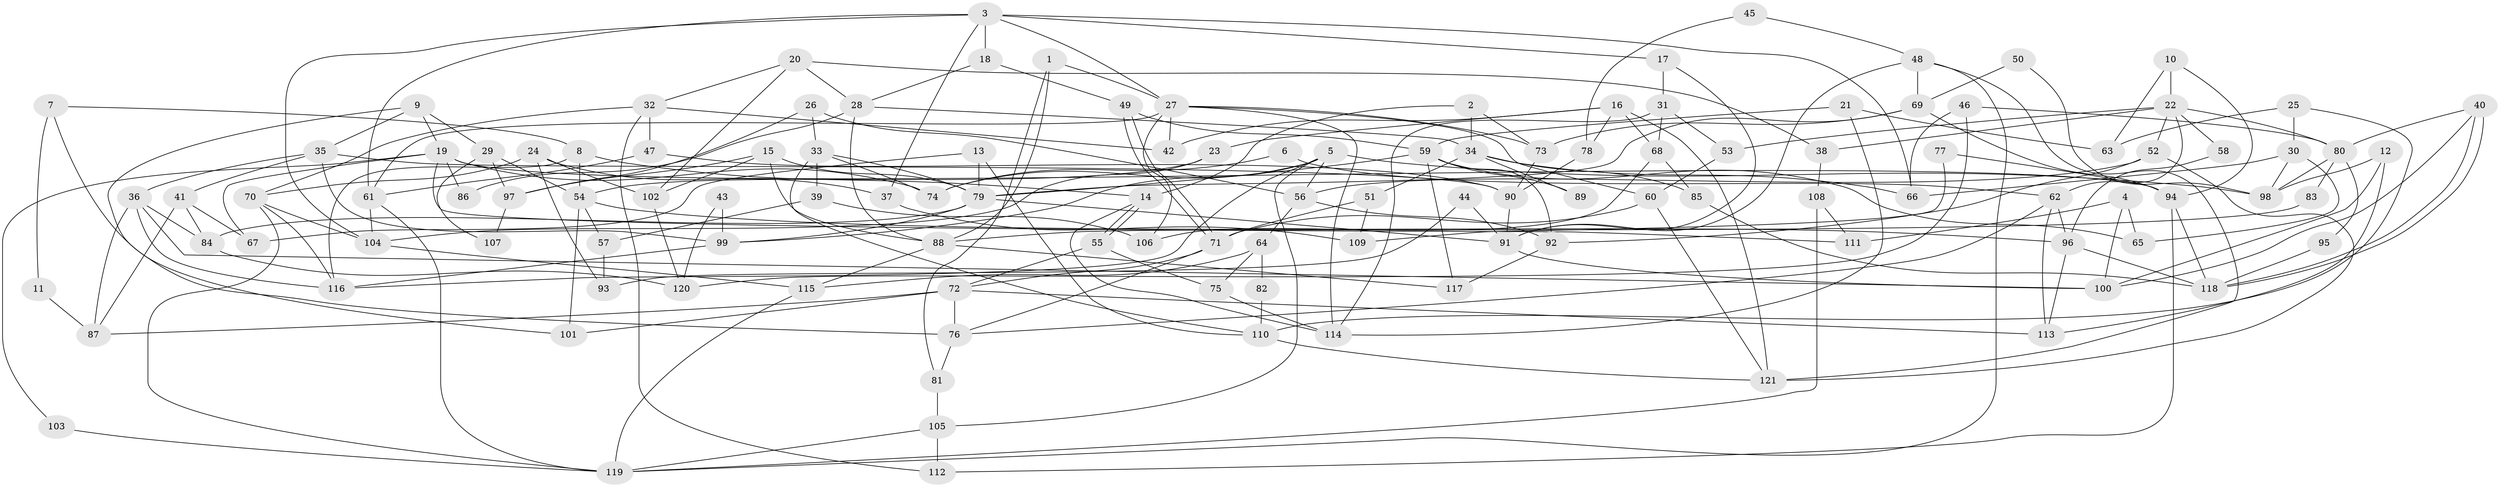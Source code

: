 // Generated by graph-tools (version 1.1) at 2025/50/03/09/25 03:50:11]
// undirected, 121 vertices, 242 edges
graph export_dot {
graph [start="1"]
  node [color=gray90,style=filled];
  1;
  2;
  3;
  4;
  5;
  6;
  7;
  8;
  9;
  10;
  11;
  12;
  13;
  14;
  15;
  16;
  17;
  18;
  19;
  20;
  21;
  22;
  23;
  24;
  25;
  26;
  27;
  28;
  29;
  30;
  31;
  32;
  33;
  34;
  35;
  36;
  37;
  38;
  39;
  40;
  41;
  42;
  43;
  44;
  45;
  46;
  47;
  48;
  49;
  50;
  51;
  52;
  53;
  54;
  55;
  56;
  57;
  58;
  59;
  60;
  61;
  62;
  63;
  64;
  65;
  66;
  67;
  68;
  69;
  70;
  71;
  72;
  73;
  74;
  75;
  76;
  77;
  78;
  79;
  80;
  81;
  82;
  83;
  84;
  85;
  86;
  87;
  88;
  89;
  90;
  91;
  92;
  93;
  94;
  95;
  96;
  97;
  98;
  99;
  100;
  101;
  102;
  103;
  104;
  105;
  106;
  107;
  108;
  109;
  110;
  111;
  112;
  113;
  114;
  115;
  116;
  117;
  118;
  119;
  120;
  121;
  1 -- 88;
  1 -- 27;
  1 -- 81;
  2 -- 14;
  2 -- 73;
  2 -- 34;
  3 -- 104;
  3 -- 27;
  3 -- 17;
  3 -- 18;
  3 -- 37;
  3 -- 61;
  3 -- 66;
  4 -- 65;
  4 -- 100;
  4 -- 111;
  5 -- 99;
  5 -- 105;
  5 -- 56;
  5 -- 74;
  5 -- 98;
  5 -- 116;
  6 -- 62;
  6 -- 74;
  7 -- 8;
  7 -- 76;
  7 -- 11;
  8 -- 116;
  8 -- 54;
  8 -- 14;
  9 -- 101;
  9 -- 35;
  9 -- 19;
  9 -- 29;
  10 -- 94;
  10 -- 22;
  10 -- 63;
  11 -- 87;
  12 -- 100;
  12 -- 113;
  12 -- 98;
  13 -- 79;
  13 -- 110;
  13 -- 67;
  14 -- 55;
  14 -- 55;
  14 -- 114;
  15 -- 79;
  15 -- 88;
  15 -- 97;
  15 -- 102;
  16 -- 42;
  16 -- 68;
  16 -- 23;
  16 -- 78;
  16 -- 121;
  17 -- 91;
  17 -- 31;
  18 -- 49;
  18 -- 28;
  19 -- 67;
  19 -- 74;
  19 -- 86;
  19 -- 94;
  19 -- 103;
  19 -- 111;
  20 -- 32;
  20 -- 102;
  20 -- 28;
  20 -- 38;
  21 -- 114;
  21 -- 59;
  21 -- 63;
  22 -- 62;
  22 -- 52;
  22 -- 38;
  22 -- 53;
  22 -- 58;
  22 -- 80;
  23 -- 104;
  23 -- 54;
  24 -- 70;
  24 -- 102;
  24 -- 37;
  24 -- 93;
  25 -- 63;
  25 -- 30;
  25 -- 110;
  26 -- 56;
  26 -- 97;
  26 -- 33;
  27 -- 114;
  27 -- 61;
  27 -- 42;
  27 -- 60;
  27 -- 73;
  27 -- 106;
  28 -- 34;
  28 -- 86;
  28 -- 88;
  29 -- 54;
  29 -- 97;
  29 -- 107;
  30 -- 66;
  30 -- 98;
  30 -- 65;
  31 -- 53;
  31 -- 68;
  31 -- 114;
  32 -- 47;
  32 -- 112;
  32 -- 42;
  32 -- 70;
  33 -- 74;
  33 -- 39;
  33 -- 79;
  33 -- 110;
  34 -- 51;
  34 -- 66;
  34 -- 85;
  34 -- 89;
  35 -- 99;
  35 -- 36;
  35 -- 41;
  35 -- 90;
  36 -- 84;
  36 -- 116;
  36 -- 87;
  36 -- 100;
  37 -- 109;
  38 -- 108;
  39 -- 106;
  39 -- 57;
  40 -- 80;
  40 -- 118;
  40 -- 118;
  40 -- 100;
  41 -- 87;
  41 -- 67;
  41 -- 84;
  43 -- 99;
  43 -- 120;
  44 -- 91;
  44 -- 93;
  45 -- 78;
  45 -- 48;
  46 -- 80;
  46 -- 66;
  46 -- 120;
  47 -- 61;
  47 -- 90;
  48 -- 121;
  48 -- 91;
  48 -- 69;
  48 -- 119;
  49 -- 59;
  49 -- 71;
  49 -- 71;
  50 -- 98;
  50 -- 69;
  51 -- 71;
  51 -- 109;
  52 -- 121;
  52 -- 56;
  52 -- 92;
  53 -- 60;
  54 -- 96;
  54 -- 57;
  54 -- 101;
  55 -- 75;
  55 -- 72;
  56 -- 92;
  56 -- 64;
  57 -- 93;
  58 -- 96;
  59 -- 117;
  59 -- 79;
  59 -- 65;
  59 -- 89;
  59 -- 92;
  60 -- 121;
  60 -- 71;
  61 -- 119;
  61 -- 104;
  62 -- 113;
  62 -- 76;
  62 -- 96;
  64 -- 115;
  64 -- 75;
  64 -- 82;
  68 -- 85;
  68 -- 106;
  69 -- 73;
  69 -- 79;
  69 -- 94;
  70 -- 119;
  70 -- 104;
  70 -- 116;
  71 -- 72;
  71 -- 76;
  72 -- 76;
  72 -- 87;
  72 -- 101;
  72 -- 113;
  73 -- 90;
  75 -- 114;
  76 -- 81;
  77 -- 109;
  77 -- 94;
  78 -- 90;
  79 -- 84;
  79 -- 91;
  79 -- 99;
  80 -- 98;
  80 -- 83;
  80 -- 95;
  81 -- 105;
  82 -- 110;
  83 -- 88;
  84 -- 120;
  85 -- 118;
  88 -- 115;
  88 -- 117;
  90 -- 91;
  91 -- 100;
  92 -- 117;
  94 -- 112;
  94 -- 118;
  95 -- 118;
  96 -- 118;
  96 -- 113;
  97 -- 107;
  99 -- 116;
  102 -- 120;
  103 -- 119;
  104 -- 115;
  105 -- 119;
  105 -- 112;
  108 -- 111;
  108 -- 119;
  110 -- 121;
  115 -- 119;
}
